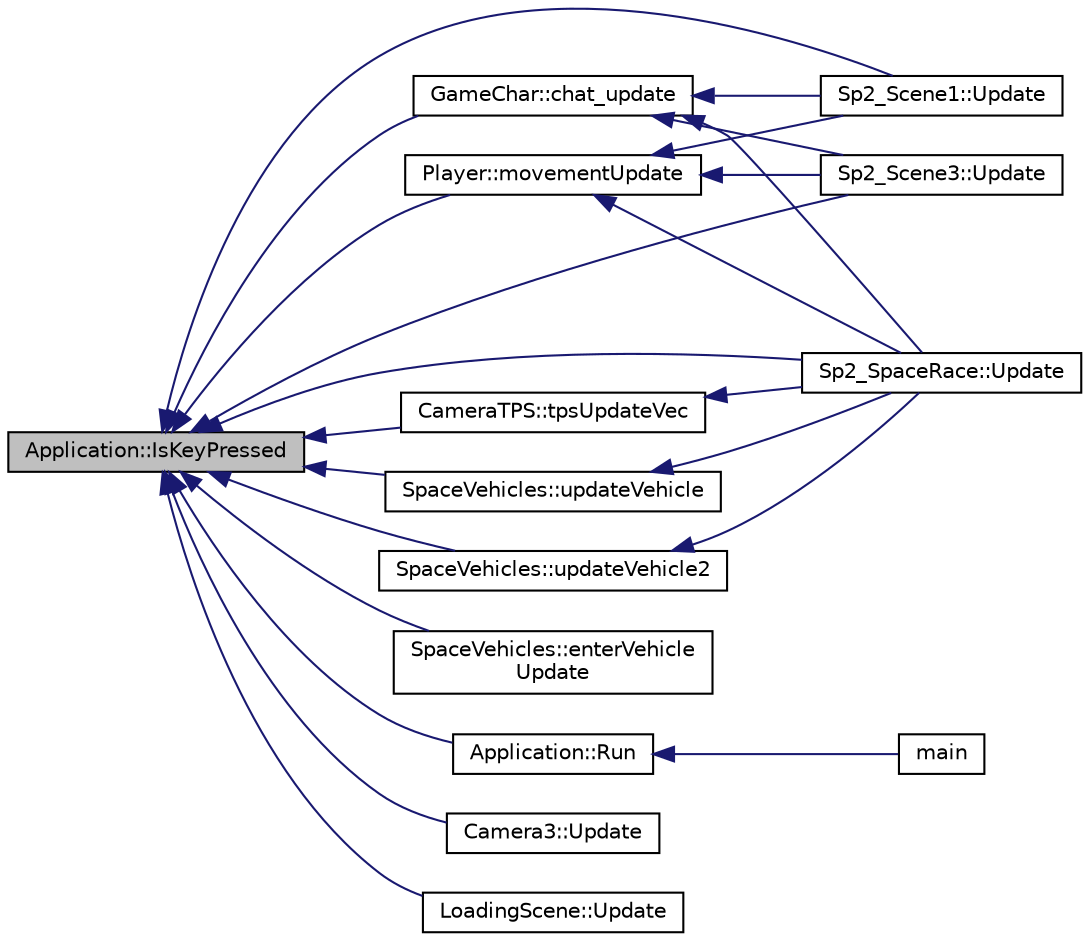 digraph "Application::IsKeyPressed"
{
  bgcolor="transparent";
  edge [fontname="Helvetica",fontsize="10",labelfontname="Helvetica",labelfontsize="10"];
  node [fontname="Helvetica",fontsize="10",shape=record];
  rankdir="LR";
  Node1 [label="Application::IsKeyPressed",height=0.2,width=0.4,color="black", fillcolor="grey75", style="filled", fontcolor="black"];
  Node1 -> Node2 [dir="back",color="midnightblue",fontsize="10",style="solid",fontname="Helvetica"];
  Node2 [label="GameChar::chat_update",height=0.2,width=0.4,color="black",URL="$classGameChar.html#ab8dc7e516ff8c6d29da6f3399f4815df"];
  Node2 -> Node3 [dir="back",color="midnightblue",fontsize="10",style="solid",fontname="Helvetica"];
  Node3 [label="Sp2_Scene1::Update",height=0.2,width=0.4,color="black",URL="$classSp2__Scene1.html#a7a90c62382a446cff0906a7735cbf0e8"];
  Node2 -> Node4 [dir="back",color="midnightblue",fontsize="10",style="solid",fontname="Helvetica"];
  Node4 [label="Sp2_Scene3::Update",height=0.2,width=0.4,color="black",URL="$classSp2__Scene3.html#a14c1432b47104cfefa352b501a6330eb",tooltip="Updates health system, collision, platform, player, camera and enemy behaviours. "];
  Node2 -> Node5 [dir="back",color="midnightblue",fontsize="10",style="solid",fontname="Helvetica"];
  Node5 [label="Sp2_SpaceRace::Update",height=0.2,width=0.4,color="black",URL="$classSp2__SpaceRace.html#a60fa1a4bdef9cafbb6e6a5fac974ed5d"];
  Node1 -> Node6 [dir="back",color="midnightblue",fontsize="10",style="solid",fontname="Helvetica"];
  Node6 [label="SpaceVehicles::enterVehicle\lUpdate",height=0.2,width=0.4,color="black",URL="$classSpaceVehicles.html#aa9b6d39171aab9ce722d8e431455895d"];
  Node1 -> Node7 [dir="back",color="midnightblue",fontsize="10",style="solid",fontname="Helvetica"];
  Node7 [label="Player::movementUpdate",height=0.2,width=0.4,color="black",URL="$classPlayer.html#a5b057a6cd421a056d2a0694ab00739e7"];
  Node7 -> Node3 [dir="back",color="midnightblue",fontsize="10",style="solid",fontname="Helvetica"];
  Node7 -> Node4 [dir="back",color="midnightblue",fontsize="10",style="solid",fontname="Helvetica"];
  Node7 -> Node5 [dir="back",color="midnightblue",fontsize="10",style="solid",fontname="Helvetica"];
  Node1 -> Node8 [dir="back",color="midnightblue",fontsize="10",style="solid",fontname="Helvetica"];
  Node8 [label="Application::Run",height=0.2,width=0.4,color="black",URL="$classApplication.html#aaf09cd6cb412086dc039e28cdb059f0d"];
  Node8 -> Node9 [dir="back",color="midnightblue",fontsize="10",style="solid",fontname="Helvetica"];
  Node9 [label="main",height=0.2,width=0.4,color="black",URL="$main_8cpp.html#a840291bc02cba5474a4cb46a9b9566fe"];
  Node1 -> Node10 [dir="back",color="midnightblue",fontsize="10",style="solid",fontname="Helvetica"];
  Node10 [label="CameraTPS::tpsUpdateVec",height=0.2,width=0.4,color="black",URL="$classCameraTPS.html#a743d5fc45867e31a8915e47173d0fcb2"];
  Node10 -> Node5 [dir="back",color="midnightblue",fontsize="10",style="solid",fontname="Helvetica"];
  Node1 -> Node11 [dir="back",color="midnightblue",fontsize="10",style="solid",fontname="Helvetica"];
  Node11 [label="Camera3::Update",height=0.2,width=0.4,color="black",URL="$classCamera3.html#acc5d4103826cda6d20b80a0d35eacdbe"];
  Node1 -> Node12 [dir="back",color="midnightblue",fontsize="10",style="solid",fontname="Helvetica"];
  Node12 [label="LoadingScene::Update",height=0.2,width=0.4,color="black",URL="$classLoadingScene.html#af6e9ab4dacf0023958123446facc2015"];
  Node1 -> Node3 [dir="back",color="midnightblue",fontsize="10",style="solid",fontname="Helvetica"];
  Node1 -> Node4 [dir="back",color="midnightblue",fontsize="10",style="solid",fontname="Helvetica"];
  Node1 -> Node5 [dir="back",color="midnightblue",fontsize="10",style="solid",fontname="Helvetica"];
  Node1 -> Node13 [dir="back",color="midnightblue",fontsize="10",style="solid",fontname="Helvetica"];
  Node13 [label="SpaceVehicles::updateVehicle",height=0.2,width=0.4,color="black",URL="$classSpaceVehicles.html#ac9b59d2bd00fd58786be266e4e6fe237"];
  Node13 -> Node5 [dir="back",color="midnightblue",fontsize="10",style="solid",fontname="Helvetica"];
  Node1 -> Node14 [dir="back",color="midnightblue",fontsize="10",style="solid",fontname="Helvetica"];
  Node14 [label="SpaceVehicles::updateVehicle2",height=0.2,width=0.4,color="black",URL="$classSpaceVehicles.html#aacce2932520488a8850d6c5640960e50"];
  Node14 -> Node5 [dir="back",color="midnightblue",fontsize="10",style="solid",fontname="Helvetica"];
}
